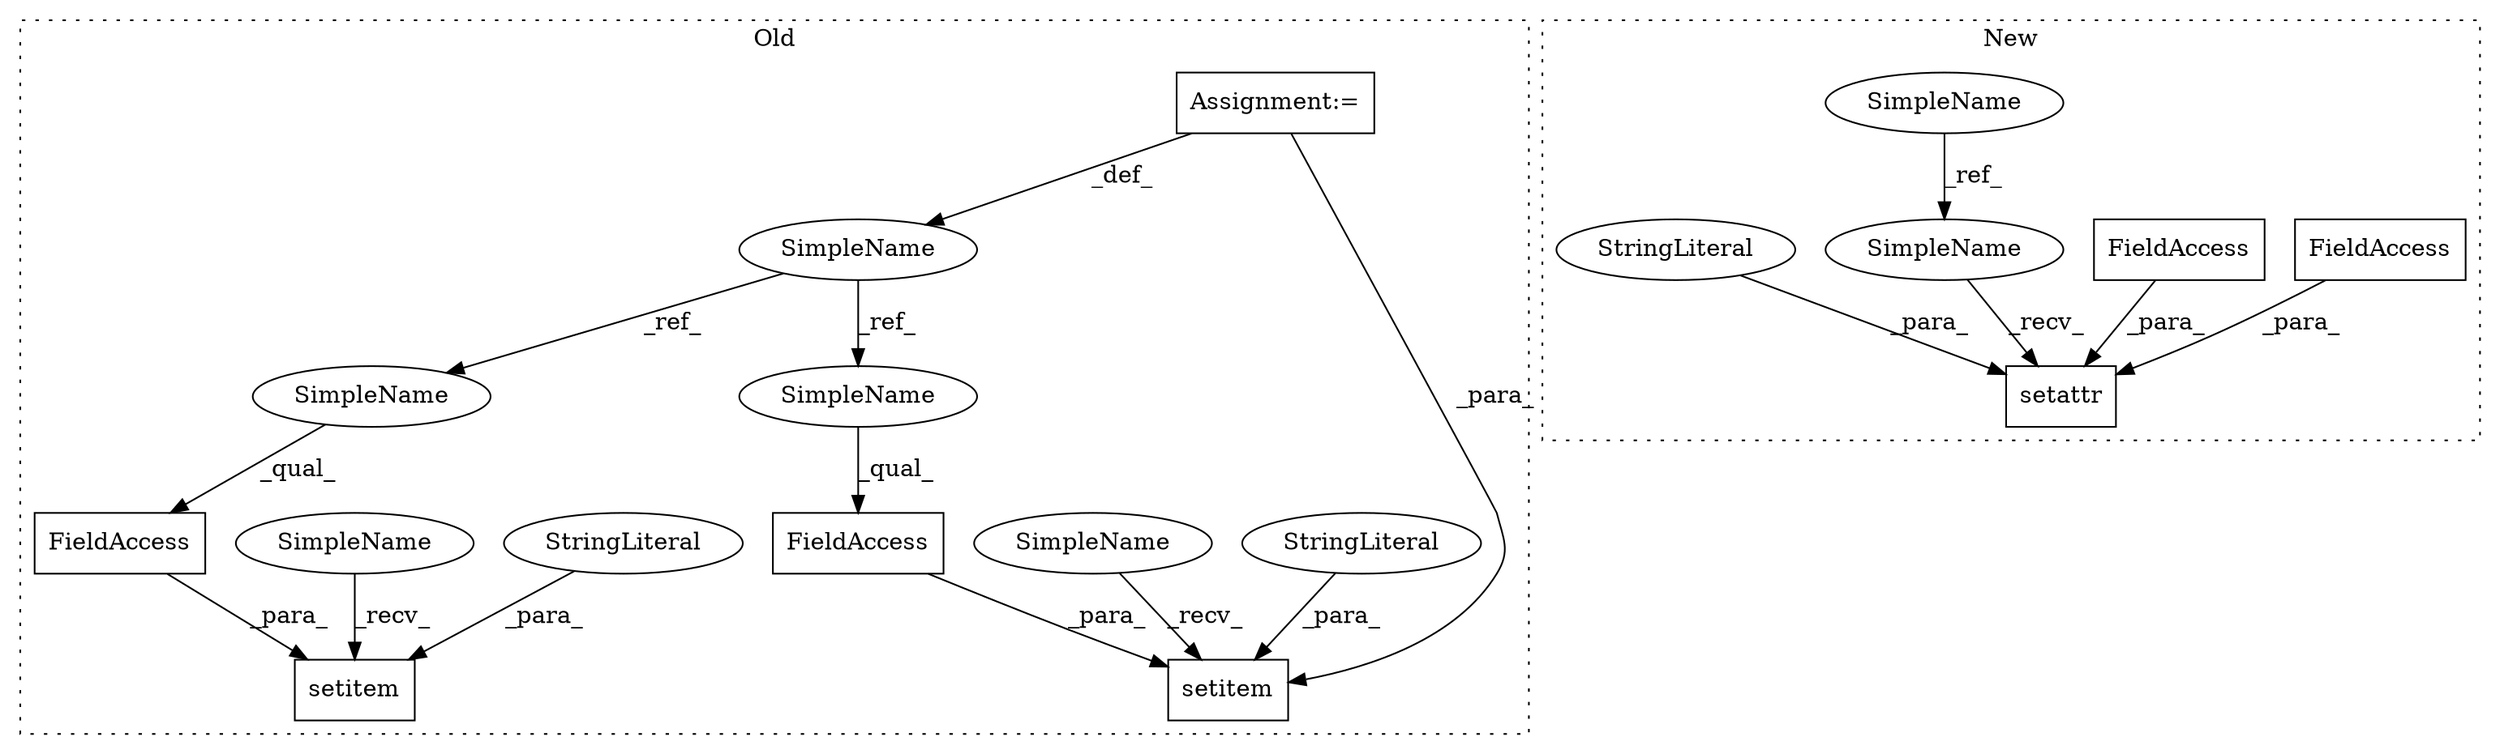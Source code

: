 digraph G {
subgraph cluster0 {
1 [label="setitem" a="32" s="47120,47185" l="8,1" shape="box"];
4 [label="FieldAccess" a="22" s="47128" l="37" shape="box"];
5 [label="SimpleName" a="42" s="46921" l="25" shape="ellipse"];
6 [label="FieldAccess" a="22" s="47036" l="37" shape="box"];
9 [label="setitem" a="32" s="47028,47101" l="8,1" shape="box"];
11 [label="Assignment:=" a="7" s="46921" l="25" shape="box"];
12 [label="StringLiteral" a="45" s="47166" l="8" shape="ellipse"];
13 [label="StringLiteral" a="45" s="47074" l="14" shape="ellipse"];
15 [label="SimpleName" a="42" s="47016" l="11" shape="ellipse"];
16 [label="SimpleName" a="42" s="47108" l="11" shape="ellipse"];
17 [label="SimpleName" a="42" s="47036" l="25" shape="ellipse"];
18 [label="SimpleName" a="42" s="47128" l="25" shape="ellipse"];
label = "Old";
style="dotted";
}
subgraph cluster1 {
2 [label="setattr" a="32" s="46726,46784" l="8,1" shape="box"];
3 [label="FieldAccess" a="22" s="46734" l="5" shape="box"];
7 [label="FieldAccess" a="22" s="46761" l="23" shape="box"];
8 [label="SimpleName" a="42" s="46595" l="11" shape="ellipse"];
10 [label="StringLiteral" a="45" s="46740" l="20" shape="ellipse"];
14 [label="SimpleName" a="42" s="46714" l="11" shape="ellipse"];
label = "New";
style="dotted";
}
3 -> 2 [label="_para_"];
4 -> 1 [label="_para_"];
5 -> 17 [label="_ref_"];
5 -> 18 [label="_ref_"];
6 -> 9 [label="_para_"];
7 -> 2 [label="_para_"];
8 -> 14 [label="_ref_"];
10 -> 2 [label="_para_"];
11 -> 5 [label="_def_"];
11 -> 9 [label="_para_"];
12 -> 1 [label="_para_"];
13 -> 9 [label="_para_"];
14 -> 2 [label="_recv_"];
15 -> 9 [label="_recv_"];
16 -> 1 [label="_recv_"];
17 -> 6 [label="_qual_"];
18 -> 4 [label="_qual_"];
}